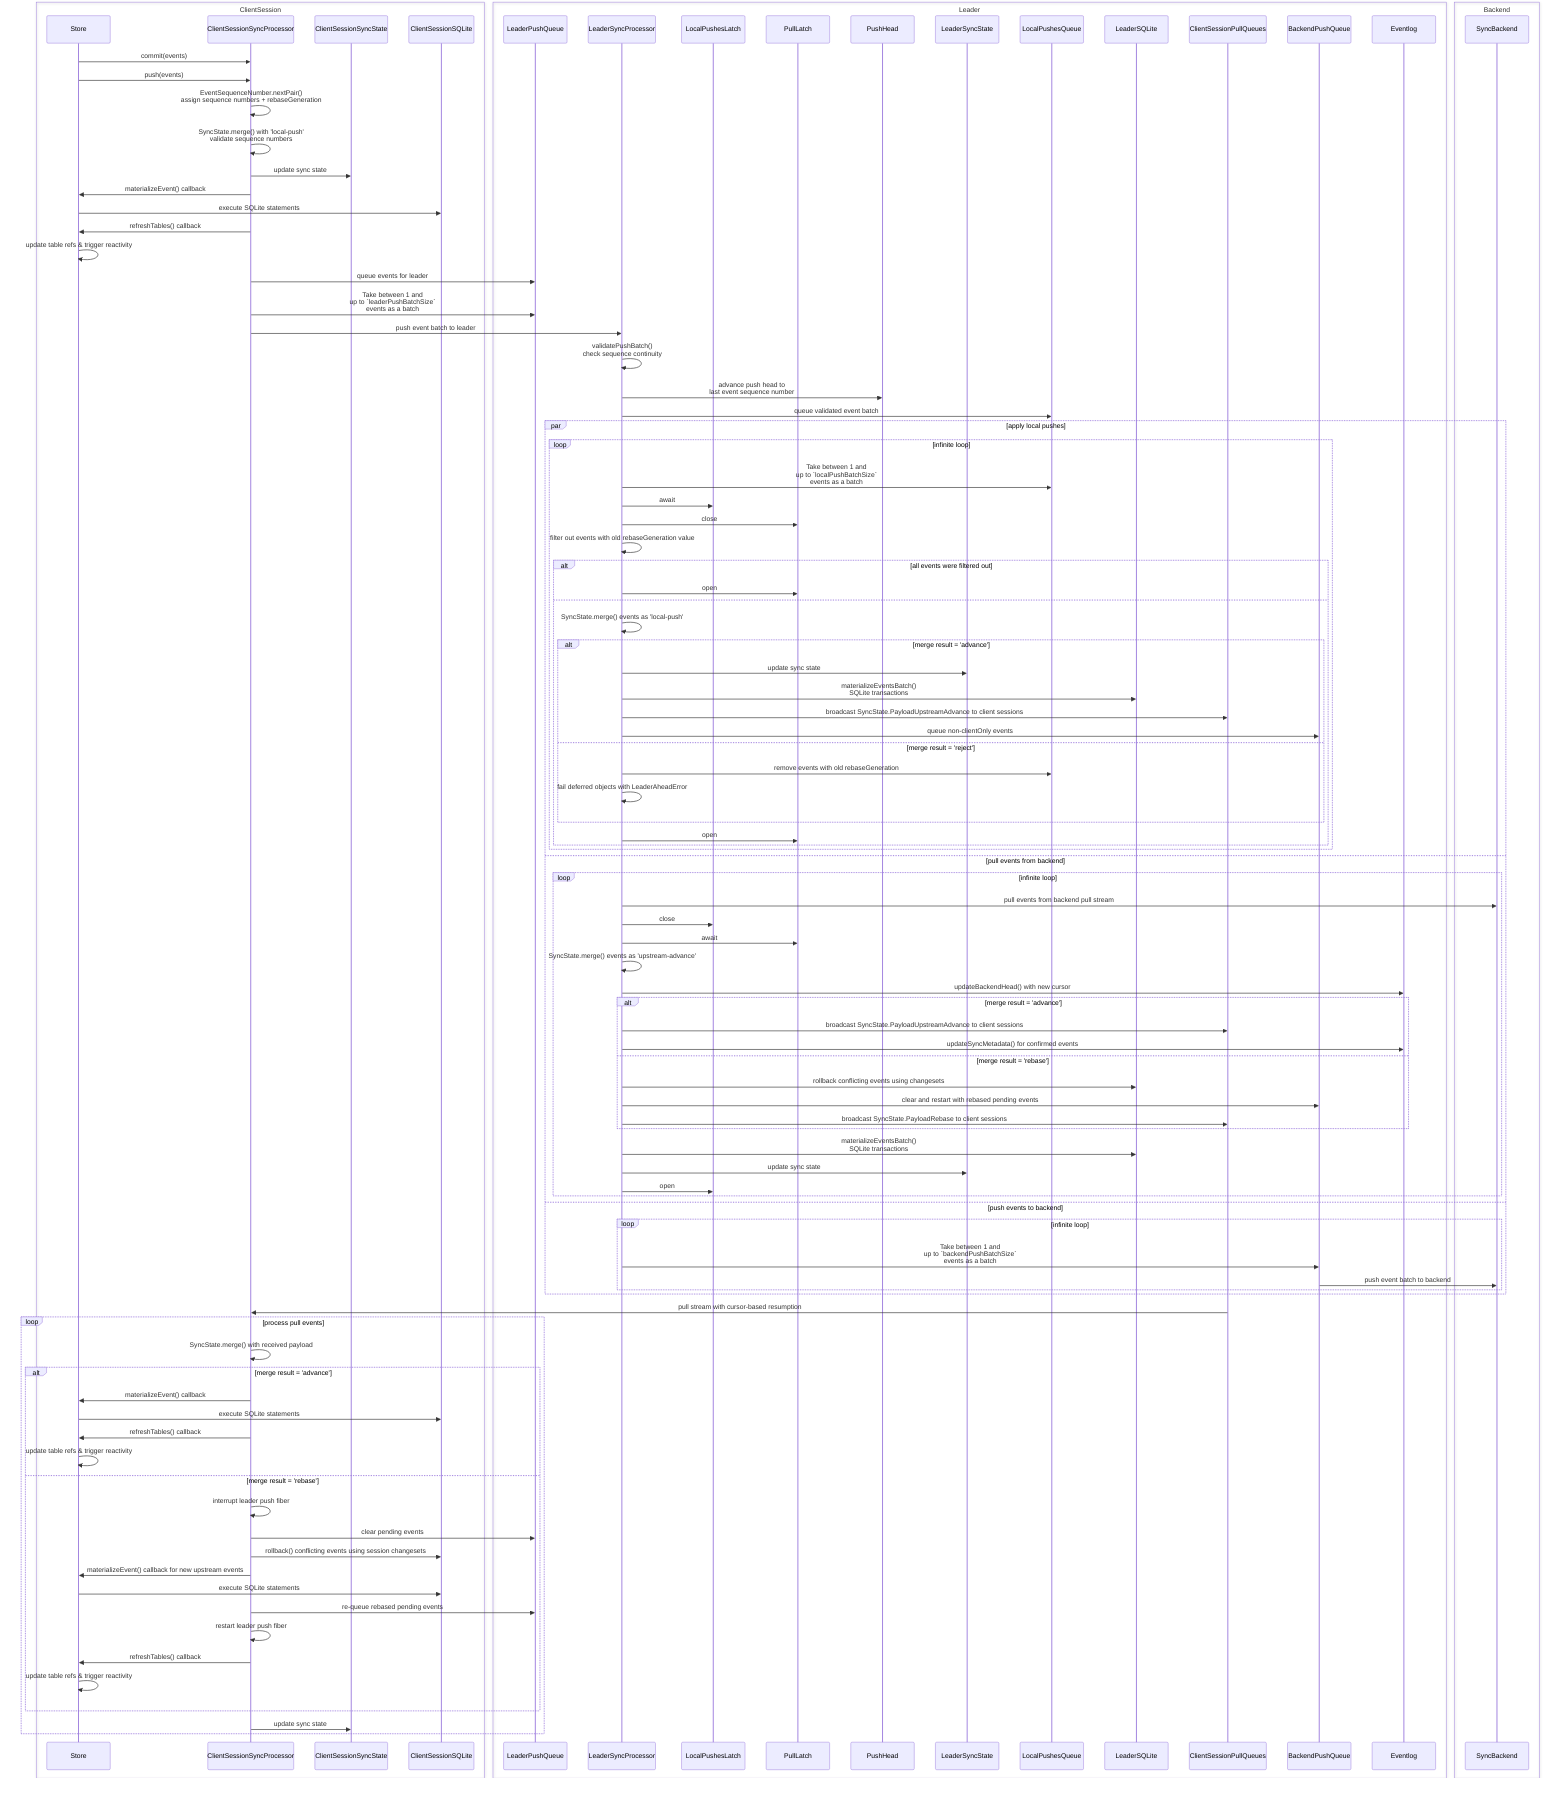 sequenceDiagram
    box ClientSession
        participant Store
        participant CSSP as ClientSessionSyncProcessor
        participant ClientSessionSyncState
        participant ClientSessionSQLite
    end
    box Leader
        participant LeaderPushQueue
        participant LSP as LeaderSyncProcessor
        participant LocalPushesLatch
        participant PullLatch
        participant PushHead
        participant LeaderSyncState
        participant LocalPushesQueue
        participant LeaderSQLite
        participant ClientSessionPullQueues
        participant BackendPushQueue
        participant Eventlog
    end
    box Backend
        participant SyncBackend
    end

    Store->>CSSP: commit(events)
    Store->>CSSP: push(events)
    CSSP->>CSSP: EventSequenceNumber.nextPair()<br/>assign sequence numbers + rebaseGeneration
    CSSP->>CSSP: SyncState.merge() with 'local-push'<br/>validate sequence numbers
    CSSP->>ClientSessionSyncState: update sync state
    CSSP->>Store: materializeEvent() callback
    Store->>ClientSessionSQLite: execute SQLite statements
    CSSP->>Store: refreshTables() callback
    Store->>Store: update table refs & trigger reactivity
    CSSP->>LeaderPushQueue: queue events for leader
    CSSP->>LeaderPushQueue: Take between 1 and <br/>up to `leaderPushBatchSize`<br/>events as a batch
    CSSP->>LSP: push event batch to leader

    LSP->>LSP: validatePushBatch()<br/>check sequence continuity
    LSP->>PushHead: advance push head to<br/>last event sequence number
    LSP->>LocalPushesQueue: queue validated event batch

    par apply local pushes
        loop infinite loop
            LSP->>LocalPushesQueue: Take between 1 and <br/>up to `localPushBatchSize`<br/>events as a batch
            LSP->>LocalPushesLatch: await
            LSP->>PullLatch: close
            LSP->>LSP: filter out events with old rebaseGeneration value
            alt all events were filtered out
                LSP->>PullLatch: open
            else
                LSP->>LSP: SyncState.merge() events as 'local-push'
                alt merge result = 'advance'
                    LSP->>LeaderSyncState: update sync state
                    LSP->>LeaderSQLite: materializeEventsBatch()<br/>SQLite transactions
                    LSP->>ClientSessionPullQueues: broadcast SyncState.PayloadUpstreamAdvance to client sessions
                    LSP->>BackendPushQueue: queue non-clientOnly events
                else merge result = 'reject'
                    LSP->>LocalPushesQueue: remove events with old rebaseGeneration
                    LSP->>LSP: fail deferred objects with LeaderAheadError
                end
                LSP->>PullLatch: open
            end
        end
    and pull events from backend
        loop infinite loop
            LSP->>SyncBackend: pull events from backend pull stream
            LSP->>LocalPushesLatch: close
            LSP->>PullLatch: await
            LSP->>LSP: SyncState.merge() events as 'upstream-advance'
            LSP->>Eventlog: updateBackendHead() with new cursor
            alt merge result = 'advance'
                LSP->>ClientSessionPullQueues: broadcast SyncState.PayloadUpstreamAdvance to client sessions
                LSP->>Eventlog: updateSyncMetadata() for confirmed events
            else merge result = 'rebase'
                LSP->>LeaderSQLite: rollback conflicting events using changesets
                LSP->>BackendPushQueue: clear and restart with rebased pending events
                LSP->>ClientSessionPullQueues: broadcast SyncState.PayloadRebase to client sessions
            end
            LSP->>LeaderSQLite: materializeEventsBatch()<br/>SQLite transactions
            LSP->>LeaderSyncState: update sync state
            LSP->>LocalPushesLatch: open
        end
    and push events to backend
        loop infinite loop
            LSP->> BackendPushQueue: Take between 1 and <br/>up to `backendPushBatchSize`<br/>events as a batch
            BackendPushQueue->>SyncBackend: push event batch to backend
        end
    end

    ClientSessionPullQueues->>CSSP: pull stream with cursor-based resumption
    loop process pull events
        CSSP->>CSSP: SyncState.merge() with received payload
        alt merge result = 'advance'
            CSSP->>Store: materializeEvent() callback
            Store->>ClientSessionSQLite: execute SQLite statements
            CSSP->>Store: refreshTables() callback
            Store->>Store: update table refs & trigger reactivity
        else merge result = 'rebase'
            CSSP->>CSSP: interrupt leader push fiber
            CSSP->>LeaderPushQueue: clear pending events
            CSSP->>ClientSessionSQLite: rollback() conflicting events using session changesets
            CSSP->>Store: materializeEvent() callback for new upstream events
            Store->>ClientSessionSQLite: execute SQLite statements
            CSSP->>LeaderPushQueue: re-queue rebased pending events
            CSSP->>CSSP: restart leader push fiber
            CSSP->>Store: refreshTables() callback
            Store->>Store: update table refs & trigger reactivity
        end
        CSSP->>ClientSessionSyncState: update sync state
    end